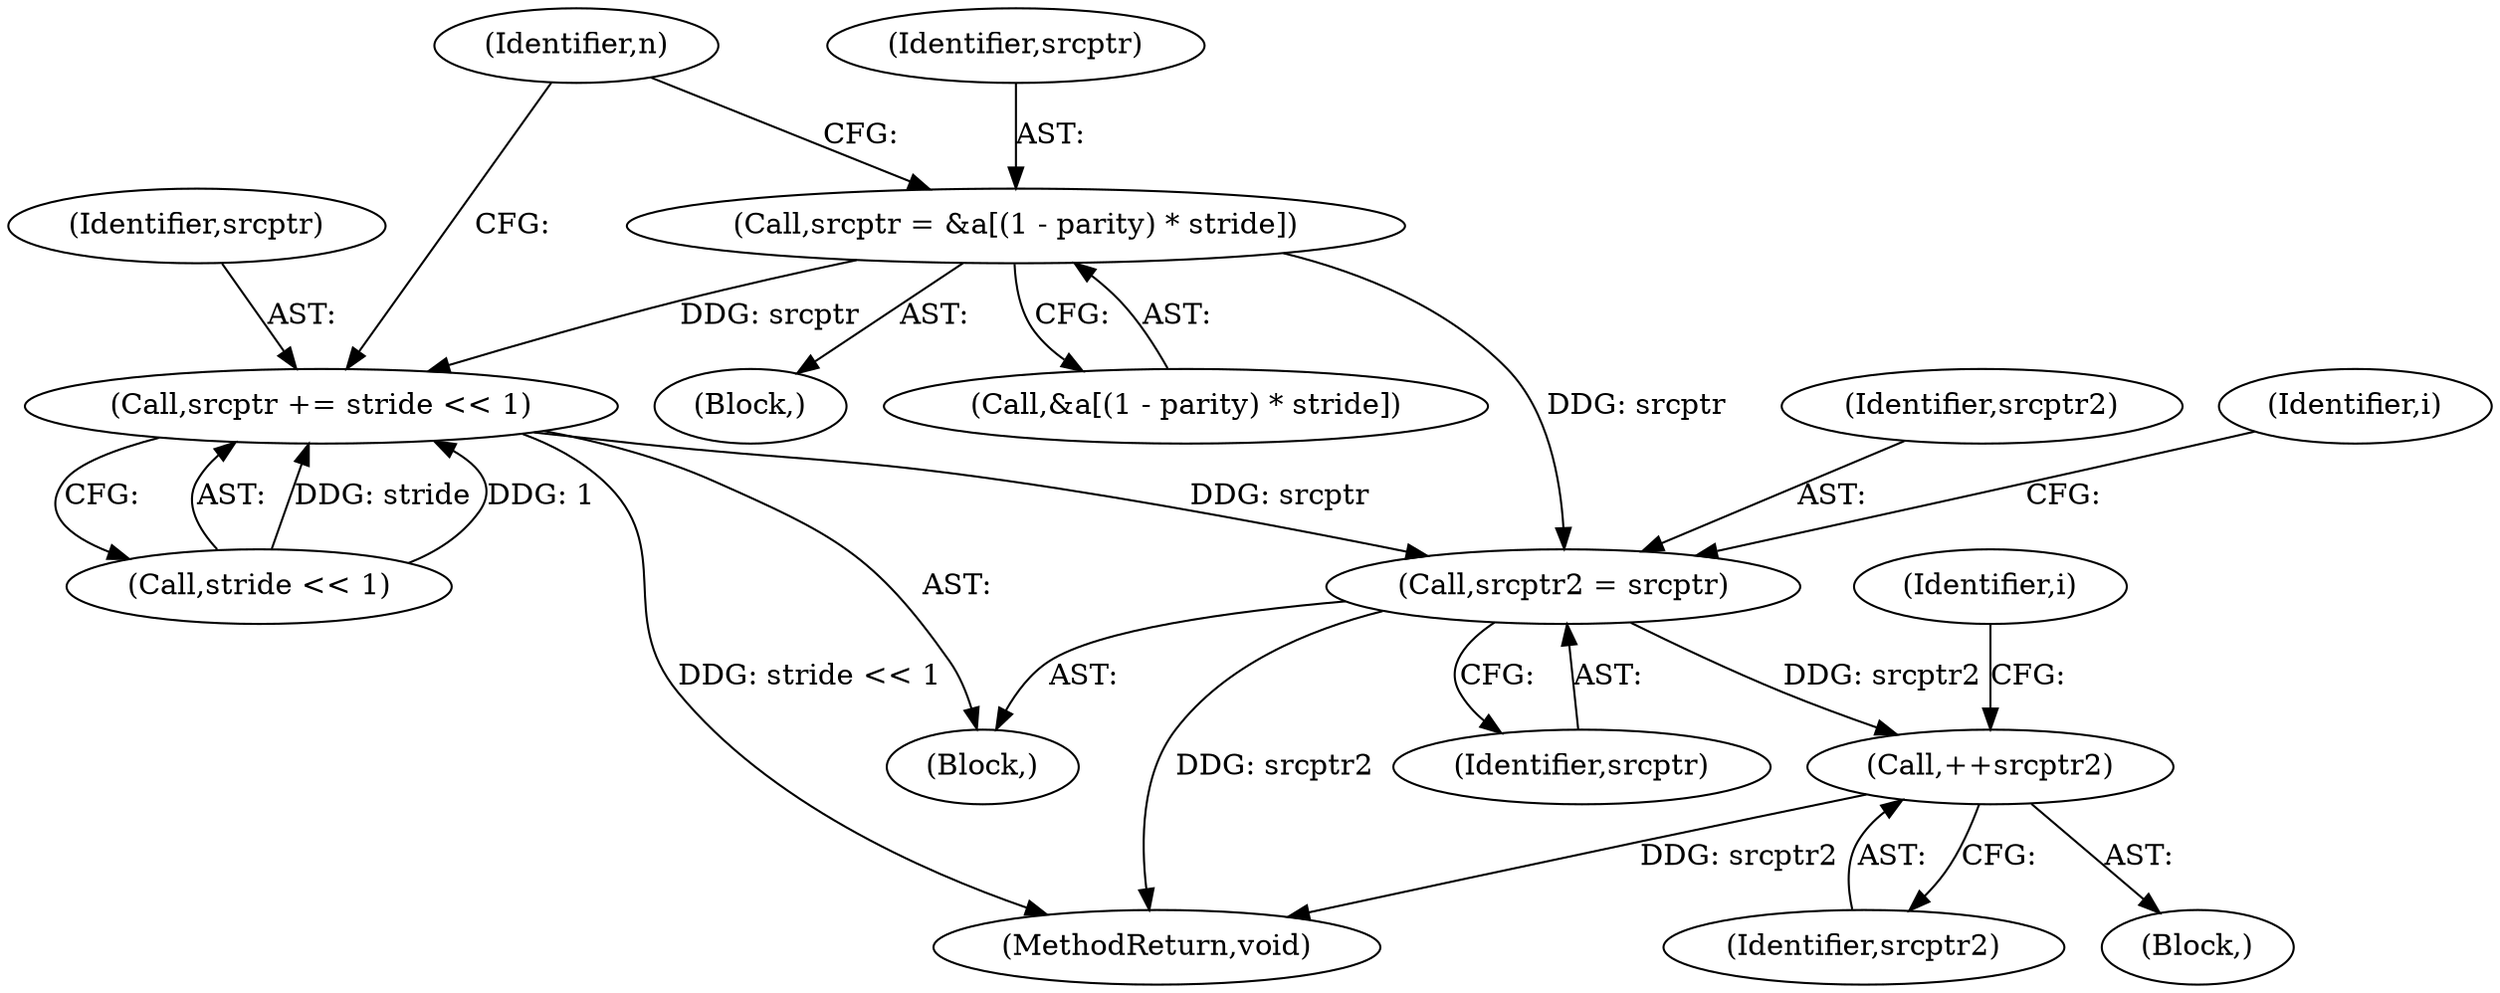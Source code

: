 digraph "0_jasper_4a59cfaf9ab3d48fca4a15c0d2674bf7138e3d1a_2@array" {
"1000173" [label="(Call,srcptr = &a[(1 - parity) * stride])"];
"1000192" [label="(Call,srcptr2 = srcptr)"];
"1000212" [label="(Call,++srcptr2)"];
"1000217" [label="(Call,srcptr += stride << 1)"];
"1000203" [label="(Identifier,i)"];
"1000152" [label="(Block,)"];
"1000194" [label="(Identifier,srcptr)"];
"1000347" [label="(MethodReturn,void)"];
"1000212" [label="(Call,++srcptr2)"];
"1000175" [label="(Call,&a[(1 - parity) * stride])"];
"1000193" [label="(Identifier,srcptr2)"];
"1000188" [label="(Block,)"];
"1000197" [label="(Identifier,i)"];
"1000204" [label="(Block,)"];
"1000213" [label="(Identifier,srcptr2)"];
"1000218" [label="(Identifier,srcptr)"];
"1000174" [label="(Identifier,srcptr)"];
"1000192" [label="(Call,srcptr2 = srcptr)"];
"1000173" [label="(Call,srcptr = &a[(1 - parity) * stride])"];
"1000217" [label="(Call,srcptr += stride << 1)"];
"1000219" [label="(Call,stride << 1)"];
"1000186" [label="(Identifier,n)"];
"1000173" -> "1000152"  [label="AST: "];
"1000173" -> "1000175"  [label="CFG: "];
"1000174" -> "1000173"  [label="AST: "];
"1000175" -> "1000173"  [label="AST: "];
"1000186" -> "1000173"  [label="CFG: "];
"1000173" -> "1000192"  [label="DDG: srcptr"];
"1000173" -> "1000217"  [label="DDG: srcptr"];
"1000192" -> "1000188"  [label="AST: "];
"1000192" -> "1000194"  [label="CFG: "];
"1000193" -> "1000192"  [label="AST: "];
"1000194" -> "1000192"  [label="AST: "];
"1000197" -> "1000192"  [label="CFG: "];
"1000192" -> "1000347"  [label="DDG: srcptr2"];
"1000217" -> "1000192"  [label="DDG: srcptr"];
"1000192" -> "1000212"  [label="DDG: srcptr2"];
"1000212" -> "1000204"  [label="AST: "];
"1000212" -> "1000213"  [label="CFG: "];
"1000213" -> "1000212"  [label="AST: "];
"1000203" -> "1000212"  [label="CFG: "];
"1000212" -> "1000347"  [label="DDG: srcptr2"];
"1000217" -> "1000188"  [label="AST: "];
"1000217" -> "1000219"  [label="CFG: "];
"1000218" -> "1000217"  [label="AST: "];
"1000219" -> "1000217"  [label="AST: "];
"1000186" -> "1000217"  [label="CFG: "];
"1000217" -> "1000347"  [label="DDG: stride << 1"];
"1000219" -> "1000217"  [label="DDG: stride"];
"1000219" -> "1000217"  [label="DDG: 1"];
}
